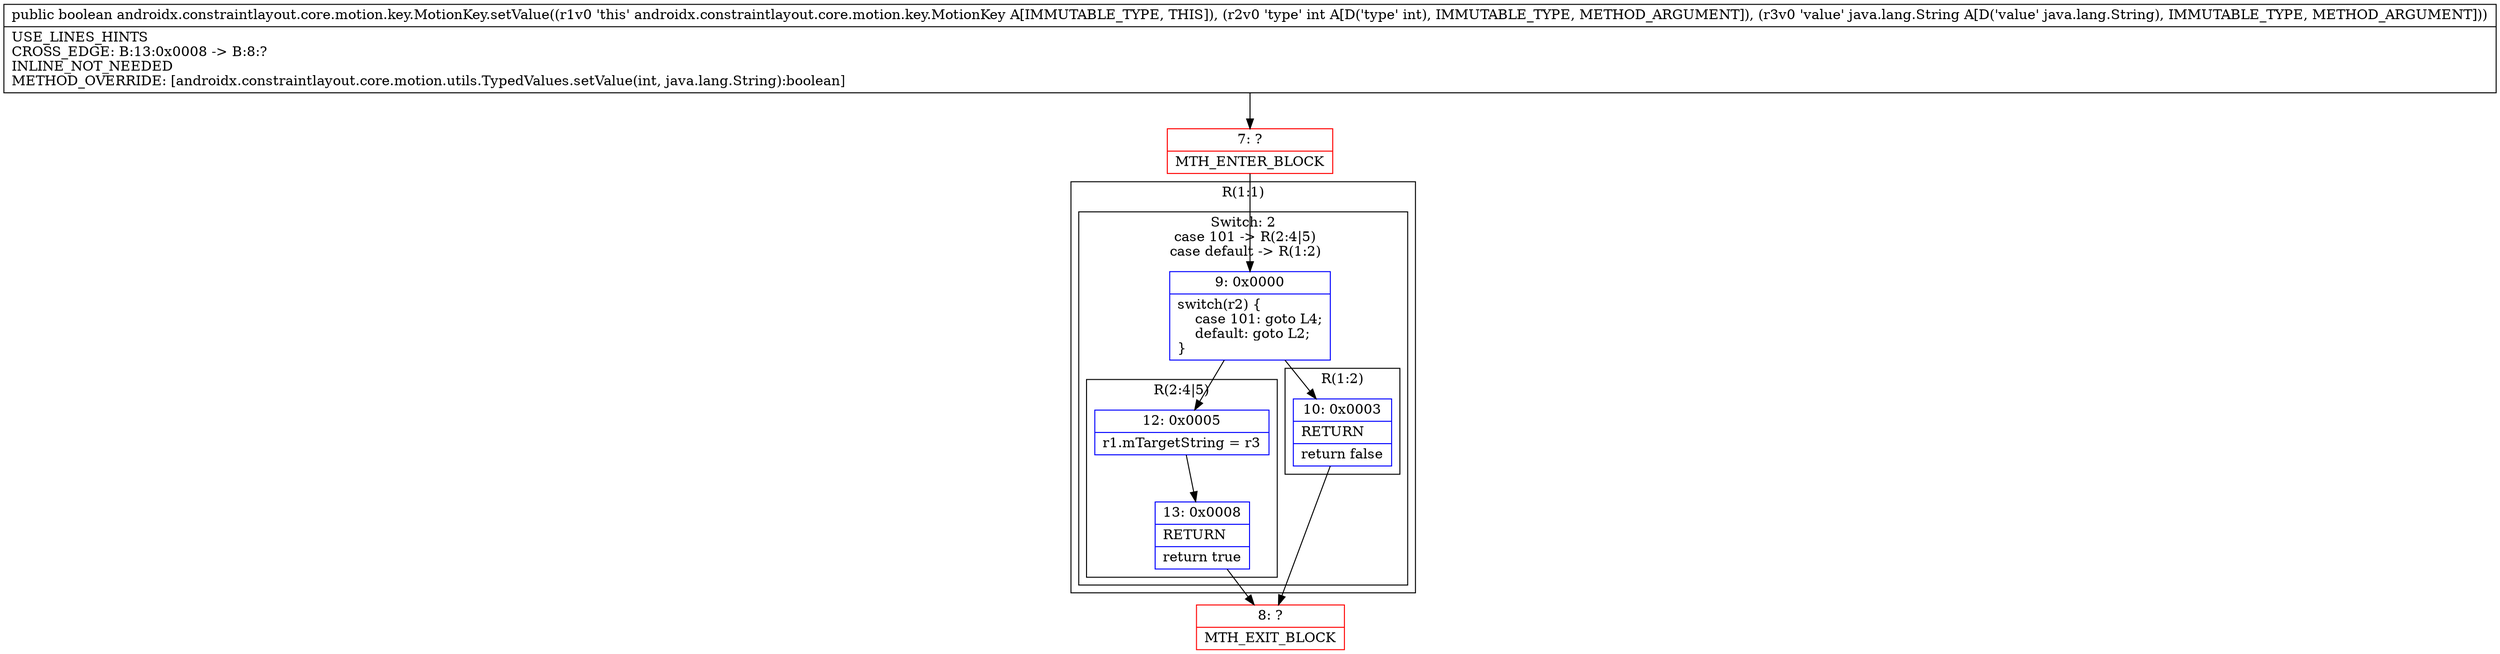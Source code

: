 digraph "CFG forandroidx.constraintlayout.core.motion.key.MotionKey.setValue(ILjava\/lang\/String;)Z" {
subgraph cluster_Region_1989163399 {
label = "R(1:1)";
node [shape=record,color=blue];
subgraph cluster_SwitchRegion_59773569 {
label = "Switch: 2
 case 101 -> R(2:4|5)
 case default -> R(1:2)";
node [shape=record,color=blue];
Node_9 [shape=record,label="{9\:\ 0x0000|switch(r2) \{\l    case 101: goto L4;\l    default: goto L2;\l\}\l}"];
subgraph cluster_Region_1462634176 {
label = "R(2:4|5)";
node [shape=record,color=blue];
Node_12 [shape=record,label="{12\:\ 0x0005|r1.mTargetString = r3\l}"];
Node_13 [shape=record,label="{13\:\ 0x0008|RETURN\l|return true\l}"];
}
subgraph cluster_Region_2027913007 {
label = "R(1:2)";
node [shape=record,color=blue];
Node_10 [shape=record,label="{10\:\ 0x0003|RETURN\l|return false\l}"];
}
}
}
Node_7 [shape=record,color=red,label="{7\:\ ?|MTH_ENTER_BLOCK\l}"];
Node_8 [shape=record,color=red,label="{8\:\ ?|MTH_EXIT_BLOCK\l}"];
MethodNode[shape=record,label="{public boolean androidx.constraintlayout.core.motion.key.MotionKey.setValue((r1v0 'this' androidx.constraintlayout.core.motion.key.MotionKey A[IMMUTABLE_TYPE, THIS]), (r2v0 'type' int A[D('type' int), IMMUTABLE_TYPE, METHOD_ARGUMENT]), (r3v0 'value' java.lang.String A[D('value' java.lang.String), IMMUTABLE_TYPE, METHOD_ARGUMENT]))  | USE_LINES_HINTS\lCROSS_EDGE: B:13:0x0008 \-\> B:8:?\lINLINE_NOT_NEEDED\lMETHOD_OVERRIDE: [androidx.constraintlayout.core.motion.utils.TypedValues.setValue(int, java.lang.String):boolean]\l}"];
MethodNode -> Node_7;Node_9 -> Node_10;
Node_9 -> Node_12;
Node_12 -> Node_13;
Node_13 -> Node_8;
Node_10 -> Node_8;
Node_7 -> Node_9;
}


